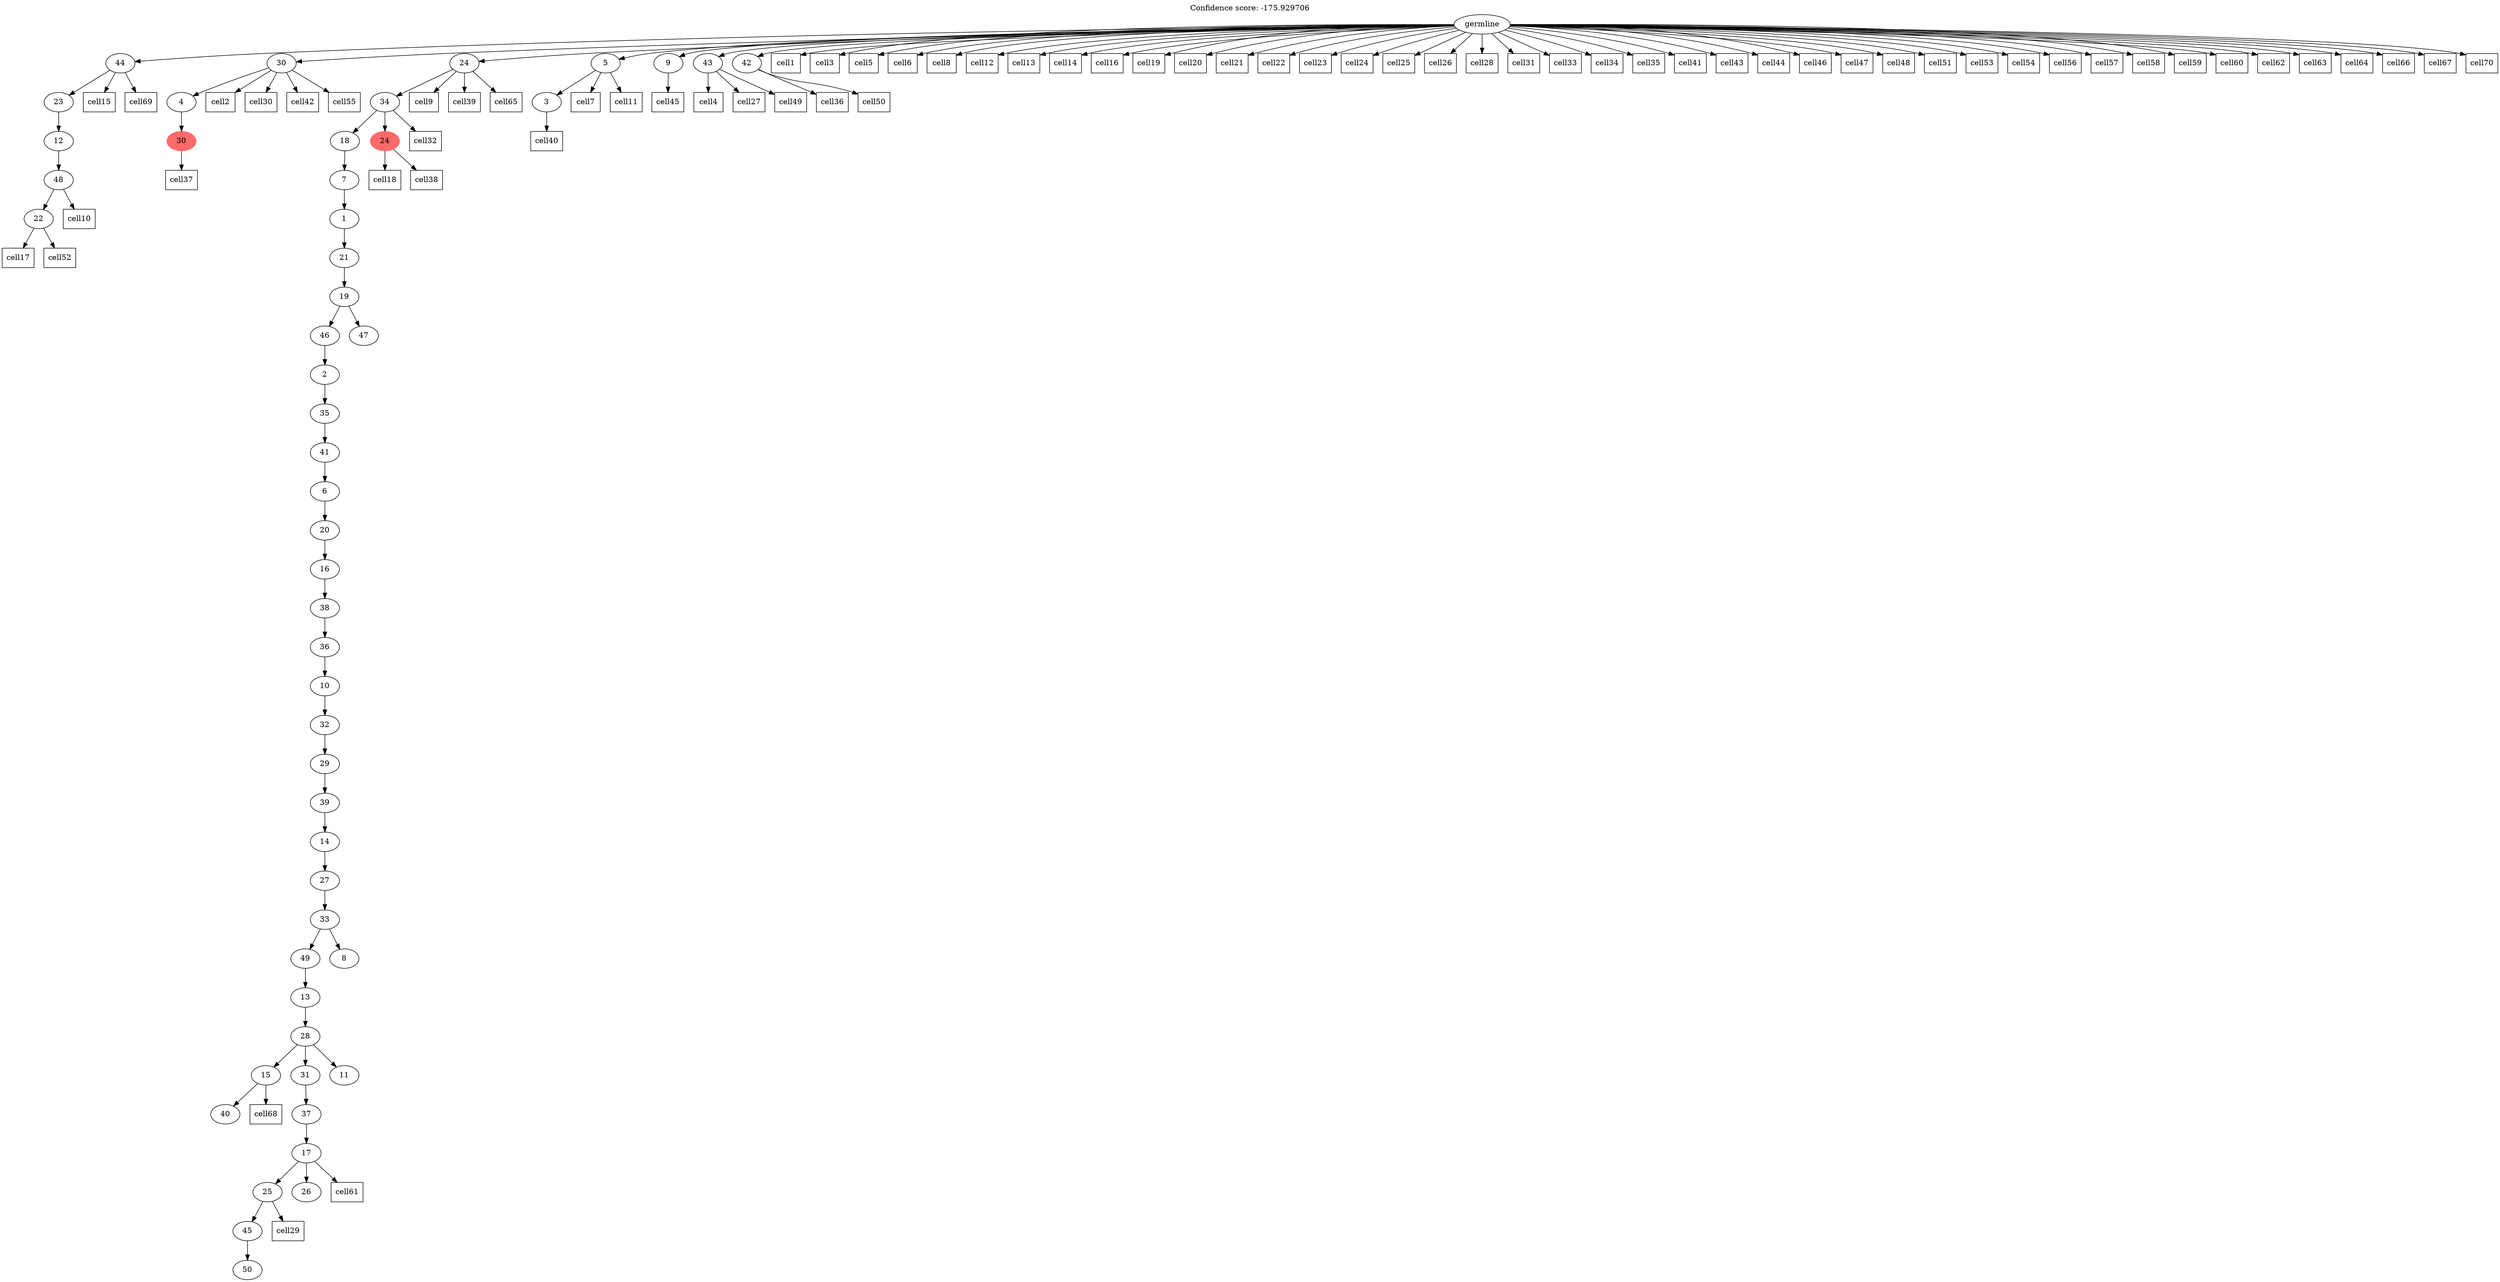 digraph g {
	"51" -> "52";
	"52" [label="22"];
	"50" -> "51";
	"51" [label="48"];
	"49" -> "50";
	"50" [label="12"];
	"48" -> "49";
	"49" [label="23"];
	"44" -> "45";
	"45" [color=indianred1, style=filled, label="30"];
	"43" -> "44";
	"44" [label="4"];
	"37" -> "38";
	"38" [label="40"];
	"34" -> "35";
	"35" [label="50"];
	"33" -> "34";
	"34" [label="45"];
	"32" -> "33";
	"33" [label="25"];
	"32" -> "36";
	"36" [label="26"];
	"31" -> "32";
	"32" [label="17"];
	"30" -> "31";
	"31" [label="37"];
	"29" -> "30";
	"30" [label="31"];
	"29" -> "37";
	"37" [label="15"];
	"29" -> "39";
	"39" [label="11"];
	"28" -> "29";
	"29" [label="28"];
	"27" -> "28";
	"28" [label="13"];
	"26" -> "27";
	"27" [label="49"];
	"26" -> "40";
	"40" [label="8"];
	"25" -> "26";
	"26" [label="33"];
	"24" -> "25";
	"25" [label="27"];
	"23" -> "24";
	"24" [label="14"];
	"22" -> "23";
	"23" [label="39"];
	"21" -> "22";
	"22" [label="29"];
	"20" -> "21";
	"21" [label="32"];
	"19" -> "20";
	"20" [label="10"];
	"18" -> "19";
	"19" [label="36"];
	"17" -> "18";
	"18" [label="38"];
	"16" -> "17";
	"17" [label="16"];
	"15" -> "16";
	"16" [label="20"];
	"14" -> "15";
	"15" [label="6"];
	"13" -> "14";
	"14" [label="41"];
	"12" -> "13";
	"13" [label="35"];
	"11" -> "12";
	"12" [label="2"];
	"10" -> "11";
	"11" [label="46"];
	"10" -> "41";
	"41" [label="47"];
	"9" -> "10";
	"10" [label="19"];
	"8" -> "9";
	"9" [label="21"];
	"7" -> "8";
	"8" [label="1"];
	"6" -> "7";
	"7" [label="7"];
	"4" -> "5";
	"5" [color=indianred1, style=filled, label="24"];
	"4" -> "6";
	"6" [label="18"];
	"3" -> "4";
	"4" [label="34"];
	"1" -> "2";
	"2" [label="3"];
	"0" -> "1";
	"1" [label="5"];
	"0" -> "3";
	"3" [label="24"];
	"0" -> "42";
	"42" [label="9"];
	"0" -> "43";
	"43" [label="30"];
	"0" -> "46";
	"46" [label="43"];
	"0" -> "47";
	"47" [label="42"];
	"0" -> "48";
	"48" [label="44"];
	"0" [label="germline"];
	"0" -> "cell1";
	"cell1" [shape=box];
	"43" -> "cell2";
	"cell2" [shape=box];
	"0" -> "cell3";
	"cell3" [shape=box];
	"46" -> "cell4";
	"cell4" [shape=box];
	"0" -> "cell5";
	"cell5" [shape=box];
	"0" -> "cell6";
	"cell6" [shape=box];
	"1" -> "cell7";
	"cell7" [shape=box];
	"0" -> "cell8";
	"cell8" [shape=box];
	"3" -> "cell9";
	"cell9" [shape=box];
	"51" -> "cell10";
	"cell10" [shape=box];
	"1" -> "cell11";
	"cell11" [shape=box];
	"0" -> "cell12";
	"cell12" [shape=box];
	"0" -> "cell13";
	"cell13" [shape=box];
	"0" -> "cell14";
	"cell14" [shape=box];
	"48" -> "cell15";
	"cell15" [shape=box];
	"0" -> "cell16";
	"cell16" [shape=box];
	"52" -> "cell17";
	"cell17" [shape=box];
	"5" -> "cell18";
	"cell18" [shape=box];
	"0" -> "cell19";
	"cell19" [shape=box];
	"0" -> "cell20";
	"cell20" [shape=box];
	"0" -> "cell21";
	"cell21" [shape=box];
	"0" -> "cell22";
	"cell22" [shape=box];
	"0" -> "cell23";
	"cell23" [shape=box];
	"0" -> "cell24";
	"cell24" [shape=box];
	"0" -> "cell25";
	"cell25" [shape=box];
	"0" -> "cell26";
	"cell26" [shape=box];
	"46" -> "cell27";
	"cell27" [shape=box];
	"0" -> "cell28";
	"cell28" [shape=box];
	"33" -> "cell29";
	"cell29" [shape=box];
	"43" -> "cell30";
	"cell30" [shape=box];
	"0" -> "cell31";
	"cell31" [shape=box];
	"4" -> "cell32";
	"cell32" [shape=box];
	"0" -> "cell33";
	"cell33" [shape=box];
	"0" -> "cell34";
	"cell34" [shape=box];
	"0" -> "cell35";
	"cell35" [shape=box];
	"47" -> "cell36";
	"cell36" [shape=box];
	"45" -> "cell37";
	"cell37" [shape=box];
	"5" -> "cell38";
	"cell38" [shape=box];
	"3" -> "cell39";
	"cell39" [shape=box];
	"2" -> "cell40";
	"cell40" [shape=box];
	"0" -> "cell41";
	"cell41" [shape=box];
	"43" -> "cell42";
	"cell42" [shape=box];
	"0" -> "cell43";
	"cell43" [shape=box];
	"0" -> "cell44";
	"cell44" [shape=box];
	"42" -> "cell45";
	"cell45" [shape=box];
	"0" -> "cell46";
	"cell46" [shape=box];
	"0" -> "cell47";
	"cell47" [shape=box];
	"0" -> "cell48";
	"cell48" [shape=box];
	"46" -> "cell49";
	"cell49" [shape=box];
	"47" -> "cell50";
	"cell50" [shape=box];
	"0" -> "cell51";
	"cell51" [shape=box];
	"52" -> "cell52";
	"cell52" [shape=box];
	"0" -> "cell53";
	"cell53" [shape=box];
	"0" -> "cell54";
	"cell54" [shape=box];
	"43" -> "cell55";
	"cell55" [shape=box];
	"0" -> "cell56";
	"cell56" [shape=box];
	"0" -> "cell57";
	"cell57" [shape=box];
	"0" -> "cell58";
	"cell58" [shape=box];
	"0" -> "cell59";
	"cell59" [shape=box];
	"0" -> "cell60";
	"cell60" [shape=box];
	"32" -> "cell61";
	"cell61" [shape=box];
	"0" -> "cell62";
	"cell62" [shape=box];
	"0" -> "cell63";
	"cell63" [shape=box];
	"0" -> "cell64";
	"cell64" [shape=box];
	"3" -> "cell65";
	"cell65" [shape=box];
	"0" -> "cell66";
	"cell66" [shape=box];
	"0" -> "cell67";
	"cell67" [shape=box];
	"37" -> "cell68";
	"cell68" [shape=box];
	"48" -> "cell69";
	"cell69" [shape=box];
	"0" -> "cell70";
	"cell70" [shape=box];
	labelloc="t";
	label="Confidence score: -175.929706";
}
